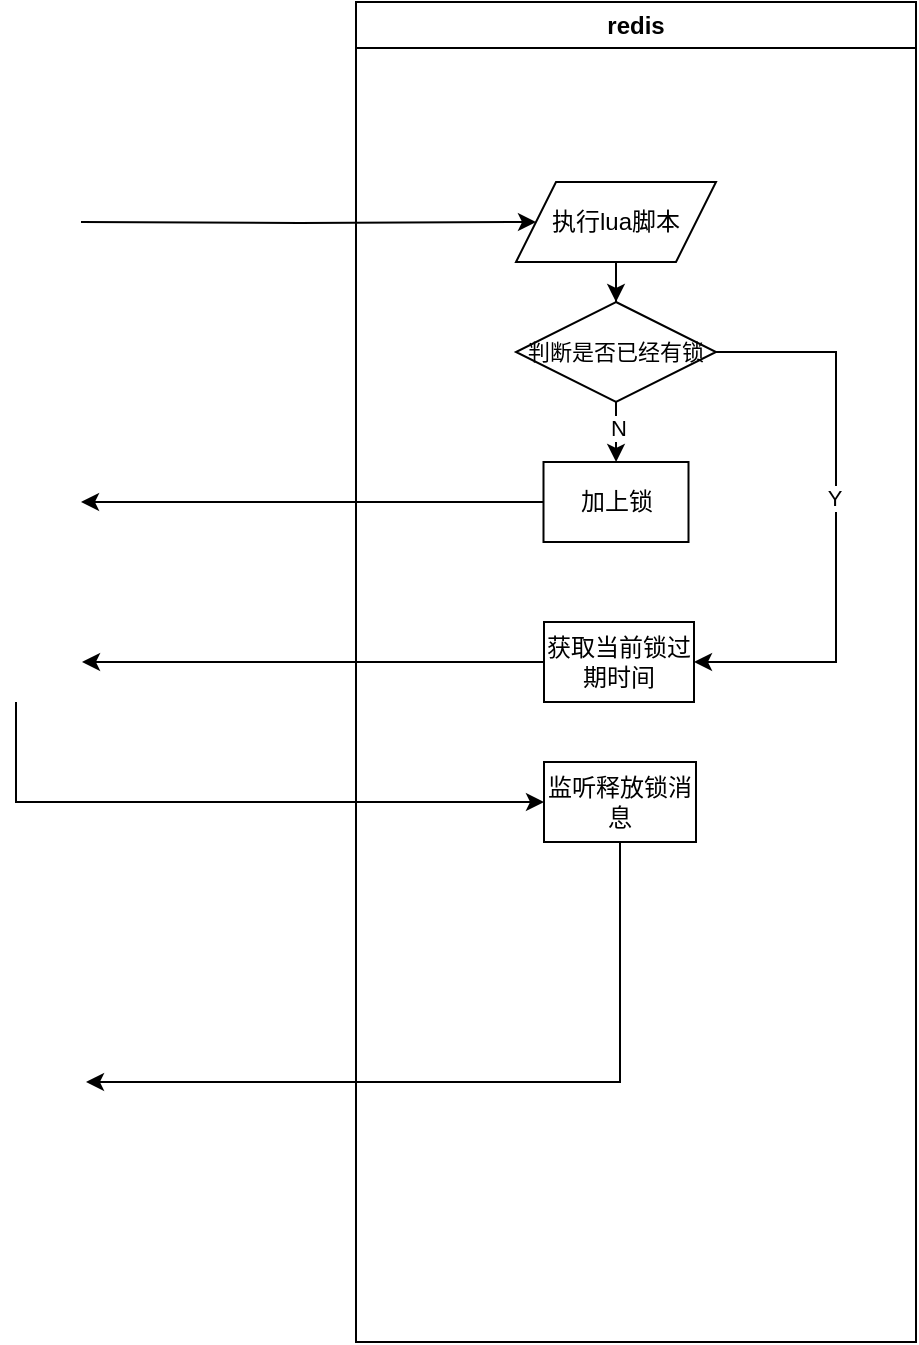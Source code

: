 <mxfile version="22.1.5" type="github">
  <diagram id="07fea595-8f29-1299-0266-81d95cde20df" name="Page-1">
    <mxGraphModel dx="795" dy="1259" grid="1" gridSize="10" guides="1" tooltips="1" connect="1" arrows="1" fold="1" page="1" pageScale="1" pageWidth="1169" pageHeight="827" background="#ffffff" math="0" shadow="0">
      <root>
        <mxCell id="0" />
        <mxCell id="1" parent="0" />
        <mxCell id="tW0mObP1afM9AvTv4hAw-218" value="redis" style="swimlane;whiteSpace=wrap;html=1;" vertex="1" parent="1">
          <mxGeometry x="290" y="-380" width="280" height="670" as="geometry" />
        </mxCell>
        <mxCell id="tW0mObP1afM9AvTv4hAw-235" value="" style="edgeStyle=orthogonalEdgeStyle;rounded=0;orthogonalLoop=1;jettySize=auto;html=1;" edge="1" parent="tW0mObP1afM9AvTv4hAw-218" source="tW0mObP1afM9AvTv4hAw-232" target="tW0mObP1afM9AvTv4hAw-234">
          <mxGeometry relative="1" as="geometry" />
        </mxCell>
        <mxCell id="tW0mObP1afM9AvTv4hAw-232" value="执行lua脚本" style="shape=parallelogram;perimeter=parallelogramPerimeter;whiteSpace=wrap;html=1;fixedSize=1;" vertex="1" parent="tW0mObP1afM9AvTv4hAw-218">
          <mxGeometry x="80" y="90" width="100" height="40" as="geometry" />
        </mxCell>
        <mxCell id="tW0mObP1afM9AvTv4hAw-236" value="" style="edgeStyle=orthogonalEdgeStyle;rounded=0;orthogonalLoop=1;jettySize=auto;html=1;" edge="1" parent="tW0mObP1afM9AvTv4hAw-218" source="tW0mObP1afM9AvTv4hAw-234" target="tW0mObP1afM9AvTv4hAw-225">
          <mxGeometry relative="1" as="geometry" />
        </mxCell>
        <mxCell id="tW0mObP1afM9AvTv4hAw-237" value="N" style="edgeLabel;html=1;align=center;verticalAlign=middle;resizable=0;points=[];" vertex="1" connectable="0" parent="tW0mObP1afM9AvTv4hAw-236">
          <mxGeometry x="-0.175" y="1" relative="1" as="geometry">
            <mxPoint as="offset" />
          </mxGeometry>
        </mxCell>
        <mxCell id="tW0mObP1afM9AvTv4hAw-244" style="edgeStyle=orthogonalEdgeStyle;rounded=0;orthogonalLoop=1;jettySize=auto;html=1;entryX=1;entryY=0.5;entryDx=0;entryDy=0;" edge="1" parent="tW0mObP1afM9AvTv4hAw-218" source="tW0mObP1afM9AvTv4hAw-234" target="tW0mObP1afM9AvTv4hAw-243">
          <mxGeometry relative="1" as="geometry">
            <Array as="points">
              <mxPoint x="240" y="175" />
              <mxPoint x="240" y="330" />
            </Array>
          </mxGeometry>
        </mxCell>
        <mxCell id="tW0mObP1afM9AvTv4hAw-245" value="Y" style="edgeLabel;html=1;align=center;verticalAlign=middle;resizable=0;points=[];" vertex="1" connectable="0" parent="tW0mObP1afM9AvTv4hAw-244">
          <mxGeometry x="-0.075" y="-1" relative="1" as="geometry">
            <mxPoint as="offset" />
          </mxGeometry>
        </mxCell>
        <mxCell id="tW0mObP1afM9AvTv4hAw-234" value="判断是否已经有锁" style="rhombus;whiteSpace=wrap;html=1;fontSize=11;" vertex="1" parent="tW0mObP1afM9AvTv4hAw-218">
          <mxGeometry x="80" y="150" width="100" height="50" as="geometry" />
        </mxCell>
        <mxCell id="tW0mObP1afM9AvTv4hAw-225" value="加上锁" style="rounded=0;whiteSpace=wrap;html=1;align=center;verticalAlign=middle;" vertex="1" parent="tW0mObP1afM9AvTv4hAw-218">
          <mxGeometry x="93.75" y="230" width="72.5" height="40" as="geometry" />
        </mxCell>
        <mxCell id="tW0mObP1afM9AvTv4hAw-243" value="获取当前锁过期时间" style="rounded=0;whiteSpace=wrap;html=1;align=center;verticalAlign=middle;" vertex="1" parent="tW0mObP1afM9AvTv4hAw-218">
          <mxGeometry x="94" y="310" width="75" height="40" as="geometry" />
        </mxCell>
        <mxCell id="tW0mObP1afM9AvTv4hAw-248" value="监听释放锁消息" style="rounded=0;whiteSpace=wrap;html=1;align=center;verticalAlign=middle;" vertex="1" parent="tW0mObP1afM9AvTv4hAw-218">
          <mxGeometry x="94" y="380" width="76" height="40" as="geometry" />
        </mxCell>
        <mxCell id="tW0mObP1afM9AvTv4hAw-233" style="edgeStyle=orthogonalEdgeStyle;rounded=0;orthogonalLoop=1;jettySize=auto;html=1;entryX=0;entryY=0.5;entryDx=0;entryDy=0;" edge="1" parent="1" target="tW0mObP1afM9AvTv4hAw-232">
          <mxGeometry relative="1" as="geometry">
            <mxPoint x="152.5" y="-270" as="sourcePoint" />
          </mxGeometry>
        </mxCell>
        <mxCell id="tW0mObP1afM9AvTv4hAw-240" style="edgeStyle=orthogonalEdgeStyle;rounded=0;orthogonalLoop=1;jettySize=auto;html=1;entryX=1;entryY=0.5;entryDx=0;entryDy=0;" edge="1" parent="1" source="tW0mObP1afM9AvTv4hAw-225">
          <mxGeometry relative="1" as="geometry">
            <mxPoint x="152.5" y="-130" as="targetPoint" />
          </mxGeometry>
        </mxCell>
        <mxCell id="tW0mObP1afM9AvTv4hAw-247" style="edgeStyle=orthogonalEdgeStyle;rounded=0;orthogonalLoop=1;jettySize=auto;html=1;" edge="1" parent="1" source="tW0mObP1afM9AvTv4hAw-243">
          <mxGeometry relative="1" as="geometry">
            <mxPoint x="153" y="-50" as="targetPoint" />
          </mxGeometry>
        </mxCell>
        <mxCell id="tW0mObP1afM9AvTv4hAw-249" style="edgeStyle=orthogonalEdgeStyle;rounded=0;orthogonalLoop=1;jettySize=auto;html=1;entryX=0;entryY=0.5;entryDx=0;entryDy=0;" edge="1" parent="1" target="tW0mObP1afM9AvTv4hAw-248">
          <mxGeometry relative="1" as="geometry">
            <mxPoint x="120" y="-30" as="sourcePoint" />
            <Array as="points">
              <mxPoint x="120" y="20" />
            </Array>
          </mxGeometry>
        </mxCell>
        <mxCell id="tW0mObP1afM9AvTv4hAw-252" style="edgeStyle=orthogonalEdgeStyle;rounded=0;orthogonalLoop=1;jettySize=auto;html=1;entryX=1;entryY=0.5;entryDx=0;entryDy=0;" edge="1" parent="1" source="tW0mObP1afM9AvTv4hAw-248">
          <mxGeometry relative="1" as="geometry">
            <mxPoint x="155" y="160" as="targetPoint" />
            <Array as="points">
              <mxPoint x="422" y="160" />
            </Array>
          </mxGeometry>
        </mxCell>
      </root>
    </mxGraphModel>
  </diagram>
</mxfile>
